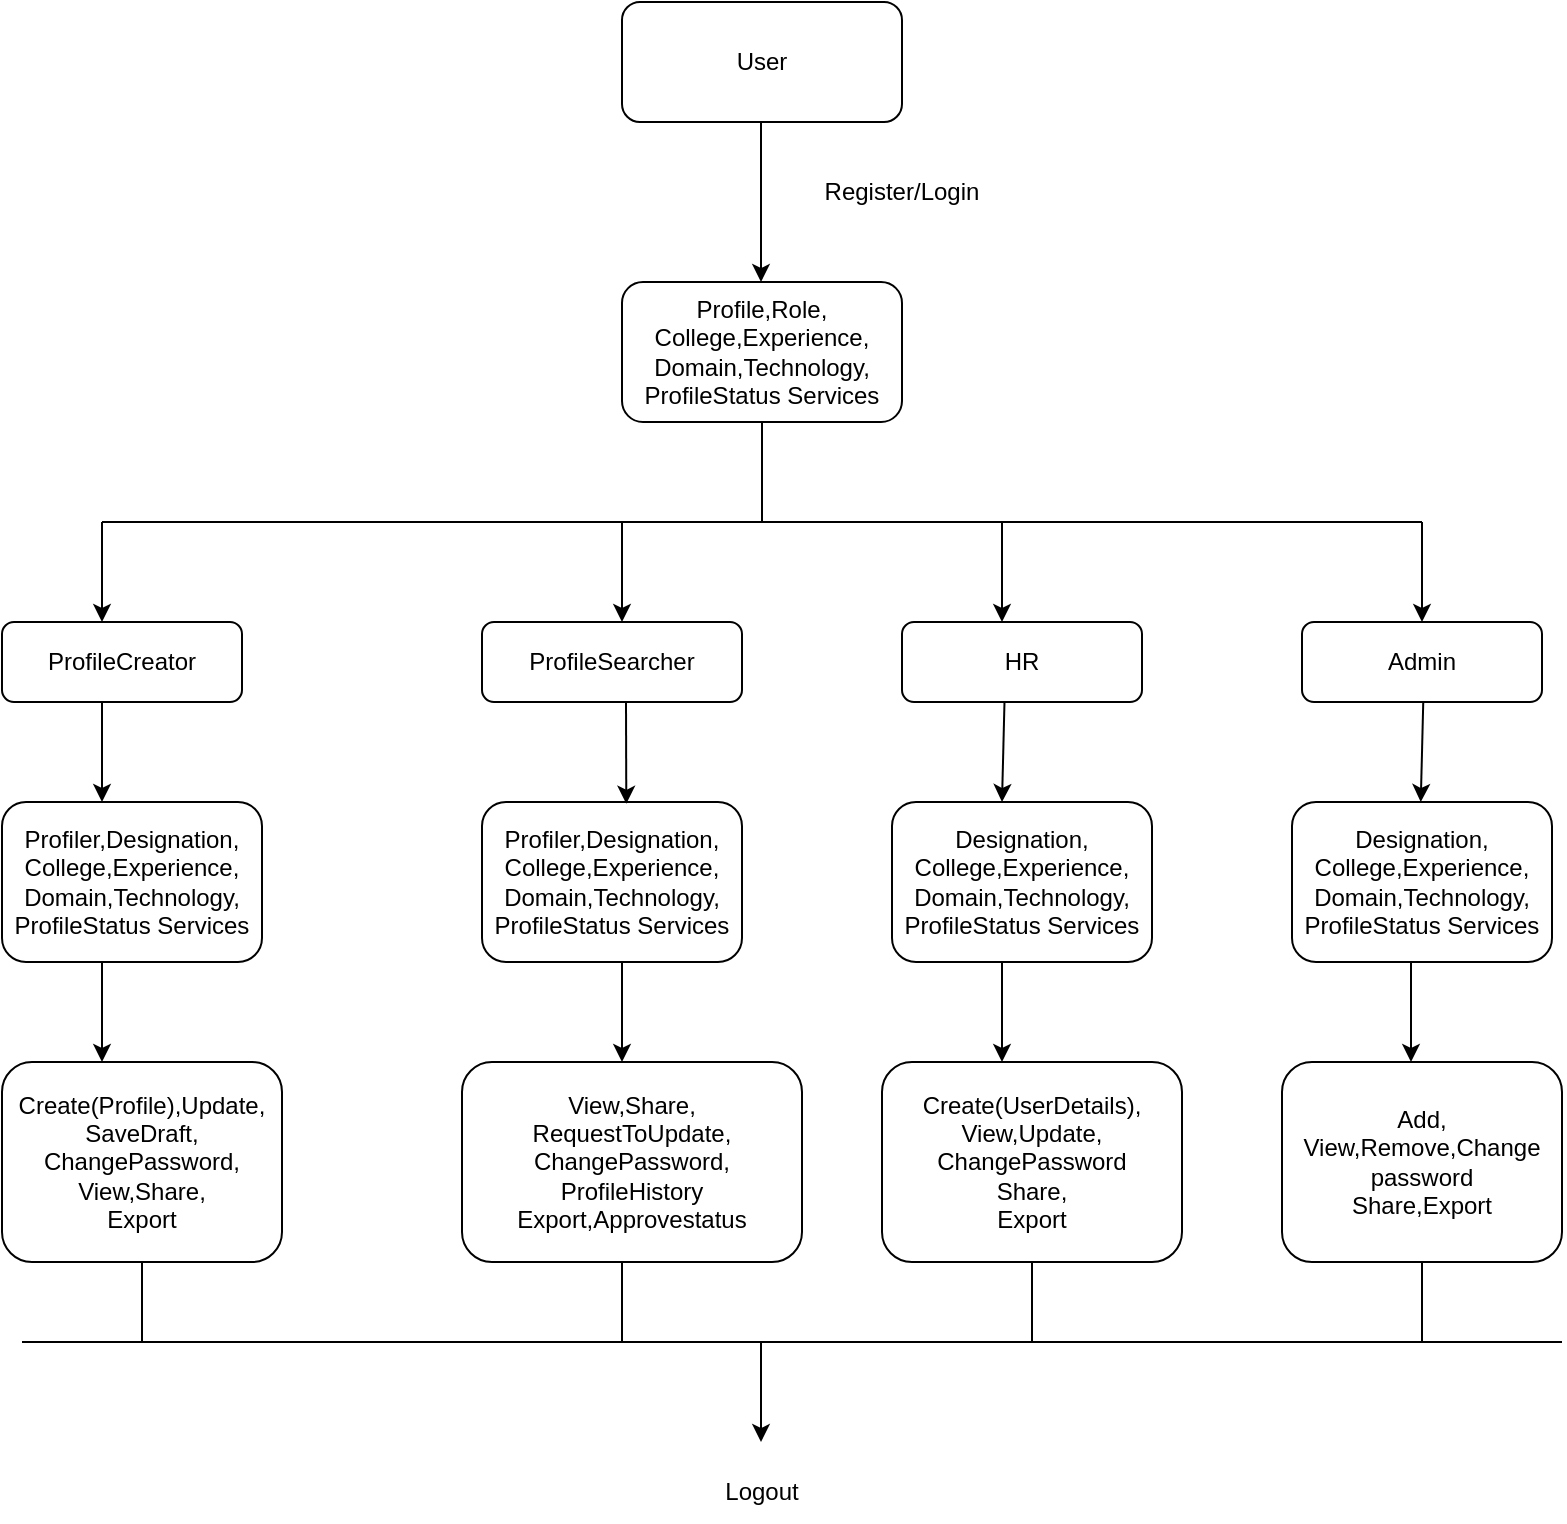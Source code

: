 <mxfile version="17.4.6" type="device"><diagram id="PvPfZ_U6kXpCv3s_aG0h" name="Page-1"><mxGraphModel dx="1635" dy="1035" grid="1" gridSize="10" guides="1" tooltips="1" connect="1" arrows="1" fold="1" page="1" pageScale="1" pageWidth="850" pageHeight="1100" math="0" shadow="0"><root><mxCell id="0"/><mxCell id="1" parent="0"/><mxCell id="SpjW9IZ2gTscKV3Pae1P-1" value="User" style="rounded=1;whiteSpace=wrap;html=1;" parent="1" vertex="1"><mxGeometry x="340" y="200" width="140" height="60" as="geometry"/></mxCell><mxCell id="SpjW9IZ2gTscKV3Pae1P-2" value="" style="endArrow=classic;html=1;rounded=0;" parent="1" edge="1"><mxGeometry width="50" height="50" relative="1" as="geometry"><mxPoint x="409.5" y="260" as="sourcePoint"/><mxPoint x="409.5" y="340" as="targetPoint"/><Array as="points"/></mxGeometry></mxCell><mxCell id="SpjW9IZ2gTscKV3Pae1P-3" value="Register/Login" style="text;html=1;strokeColor=none;fillColor=none;align=center;verticalAlign=middle;whiteSpace=wrap;rounded=0;" parent="1" vertex="1"><mxGeometry x="430" y="280" width="100" height="30" as="geometry"/></mxCell><mxCell id="SpjW9IZ2gTscKV3Pae1P-4" value="Profile,Role,&lt;br&gt;College,Experience,&lt;br&gt;Domain,Technology,&lt;br&gt;ProfileStatus Services" style="rounded=1;whiteSpace=wrap;html=1;" parent="1" vertex="1"><mxGeometry x="340" y="340" width="140" height="70" as="geometry"/></mxCell><mxCell id="SpjW9IZ2gTscKV3Pae1P-6" value="" style="endArrow=none;html=1;rounded=0;exitX=0.5;exitY=1;exitDx=0;exitDy=0;" parent="1" source="SpjW9IZ2gTscKV3Pae1P-4" edge="1"><mxGeometry width="50" height="50" relative="1" as="geometry"><mxPoint x="400" y="690" as="sourcePoint"/><mxPoint x="410" y="460" as="targetPoint"/></mxGeometry></mxCell><mxCell id="SpjW9IZ2gTscKV3Pae1P-7" value="" style="endArrow=none;html=1;rounded=0;" parent="1" edge="1"><mxGeometry width="50" height="50" relative="1" as="geometry"><mxPoint x="80" y="460" as="sourcePoint"/><mxPoint x="740" y="460" as="targetPoint"/></mxGeometry></mxCell><mxCell id="SpjW9IZ2gTscKV3Pae1P-8" value="" style="endArrow=classic;html=1;rounded=0;" parent="1" edge="1"><mxGeometry width="50" height="50" relative="1" as="geometry"><mxPoint x="80" y="460" as="sourcePoint"/><mxPoint x="80" y="510" as="targetPoint"/></mxGeometry></mxCell><mxCell id="SpjW9IZ2gTscKV3Pae1P-9" value="ProfileCreator" style="rounded=1;whiteSpace=wrap;html=1;" parent="1" vertex="1"><mxGeometry x="30" y="510" width="120" height="40" as="geometry"/></mxCell><mxCell id="SpjW9IZ2gTscKV3Pae1P-11" value="" style="endArrow=classic;html=1;rounded=0;" parent="1" edge="1"><mxGeometry width="50" height="50" relative="1" as="geometry"><mxPoint x="80" y="550" as="sourcePoint"/><mxPoint x="80" y="600" as="targetPoint"/></mxGeometry></mxCell><mxCell id="SpjW9IZ2gTscKV3Pae1P-12" value="&lt;span&gt;Profiler,Designation,&lt;/span&gt;&lt;br&gt;&lt;span&gt;College,Experience,&lt;/span&gt;&lt;br&gt;&lt;span&gt;Domain,Technology,&lt;/span&gt;&lt;br&gt;&lt;span&gt;ProfileStatus Services&lt;/span&gt;" style="rounded=1;whiteSpace=wrap;html=1;" parent="1" vertex="1"><mxGeometry x="30" y="600" width="130" height="80" as="geometry"/></mxCell><mxCell id="SpjW9IZ2gTscKV3Pae1P-13" value="" style="endArrow=classic;html=1;rounded=0;" parent="1" edge="1"><mxGeometry width="50" height="50" relative="1" as="geometry"><mxPoint x="80" y="680" as="sourcePoint"/><mxPoint x="80" y="730" as="targetPoint"/></mxGeometry></mxCell><mxCell id="SpjW9IZ2gTscKV3Pae1P-14" value="Create(Profile),Update,&lt;br&gt;SaveDraft,&lt;br&gt;ChangePassword,&lt;br&gt;View,Share,&lt;br&gt;Export" style="rounded=1;whiteSpace=wrap;html=1;" parent="1" vertex="1"><mxGeometry x="30" y="730" width="140" height="100" as="geometry"/></mxCell><mxCell id="SpjW9IZ2gTscKV3Pae1P-15" value="" style="endArrow=classic;html=1;rounded=0;" parent="1" edge="1"><mxGeometry width="50" height="50" relative="1" as="geometry"><mxPoint x="340" y="460" as="sourcePoint"/><mxPoint x="340" y="510" as="targetPoint"/></mxGeometry></mxCell><mxCell id="SpjW9IZ2gTscKV3Pae1P-16" value="ProfileSearcher" style="rounded=1;whiteSpace=wrap;html=1;align=center;" parent="1" vertex="1"><mxGeometry x="270" y="510" width="130" height="40" as="geometry"/></mxCell><mxCell id="SpjW9IZ2gTscKV3Pae1P-18" value="&lt;span&gt;Profiler,Designation,&lt;/span&gt;&lt;br&gt;&lt;span&gt;College,Experience,&lt;/span&gt;&lt;br&gt;&lt;span&gt;Domain,Technology,&lt;/span&gt;&lt;br&gt;&lt;span&gt;ProfileStatus Services&lt;/span&gt;" style="rounded=1;whiteSpace=wrap;html=1;" parent="1" vertex="1"><mxGeometry x="270" y="600" width="130" height="80" as="geometry"/></mxCell><mxCell id="SpjW9IZ2gTscKV3Pae1P-21" value="" style="endArrow=classic;html=1;rounded=0;entryX=0.555;entryY=0.011;entryDx=0;entryDy=0;entryPerimeter=0;" parent="1" target="SpjW9IZ2gTscKV3Pae1P-18" edge="1"><mxGeometry width="50" height="50" relative="1" as="geometry"><mxPoint x="342" y="550" as="sourcePoint"/><mxPoint x="342" y="610" as="targetPoint"/></mxGeometry></mxCell><mxCell id="SpjW9IZ2gTscKV3Pae1P-24" value="View,Share,&lt;br&gt;RequestToUpdate,&lt;br&gt;ChangePassword,&lt;br&gt;ProfileHistory&lt;br&gt;Export,Approvestatus" style="rounded=1;whiteSpace=wrap;html=1;" parent="1" vertex="1"><mxGeometry x="260" y="730" width="170" height="100" as="geometry"/></mxCell><mxCell id="SpjW9IZ2gTscKV3Pae1P-25" value="" style="endArrow=classic;html=1;rounded=0;" parent="1" edge="1"><mxGeometry width="50" height="50" relative="1" as="geometry"><mxPoint x="530" y="460" as="sourcePoint"/><mxPoint x="530" y="510" as="targetPoint"/></mxGeometry></mxCell><mxCell id="SpjW9IZ2gTscKV3Pae1P-28" value="HR" style="rounded=1;whiteSpace=wrap;html=1;align=center;" parent="1" vertex="1"><mxGeometry x="480" y="510" width="120" height="40" as="geometry"/></mxCell><mxCell id="SpjW9IZ2gTscKV3Pae1P-29" value="&lt;span&gt;Designation,&lt;/span&gt;&lt;br&gt;&lt;span&gt;College,Experience,&lt;/span&gt;&lt;br&gt;&lt;span&gt;Domain,Technology,&lt;/span&gt;&lt;br&gt;&lt;span&gt;ProfileStatus Services&lt;/span&gt;" style="rounded=1;whiteSpace=wrap;html=1;" parent="1" vertex="1"><mxGeometry x="475" y="600" width="130" height="80" as="geometry"/></mxCell><mxCell id="SpjW9IZ2gTscKV3Pae1P-32" value="" style="endArrow=classic;html=1;rounded=0;entryX=0.452;entryY=-0.003;entryDx=0;entryDy=0;entryPerimeter=0;" parent="1" edge="1"><mxGeometry width="50" height="50" relative="1" as="geometry"><mxPoint x="531.24" y="550.24" as="sourcePoint"/><mxPoint x="530" y="600" as="targetPoint"/></mxGeometry></mxCell><mxCell id="SpjW9IZ2gTscKV3Pae1P-33" value="Create(UserDetails),&lt;br&gt;View,Update,&lt;br&gt;ChangePassword&lt;br&gt;Share,&lt;br&gt;Export" style="rounded=1;whiteSpace=wrap;html=1;" parent="1" vertex="1"><mxGeometry x="470" y="730" width="150" height="100" as="geometry"/></mxCell><mxCell id="SpjW9IZ2gTscKV3Pae1P-34" value="" style="endArrow=classic;html=1;rounded=0;exitX=0.5;exitY=1;exitDx=0;exitDy=0;" parent="1" edge="1"><mxGeometry width="50" height="50" relative="1" as="geometry"><mxPoint x="530" y="680" as="sourcePoint"/><mxPoint x="530" y="730" as="targetPoint"/></mxGeometry></mxCell><mxCell id="SpjW9IZ2gTscKV3Pae1P-35" value="Admin" style="rounded=1;whiteSpace=wrap;html=1;" parent="1" vertex="1"><mxGeometry x="680" y="510" width="120" height="40" as="geometry"/></mxCell><mxCell id="SpjW9IZ2gTscKV3Pae1P-36" value="" style="endArrow=classic;html=1;rounded=0;" parent="1" edge="1"><mxGeometry width="50" height="50" relative="1" as="geometry"><mxPoint x="740" y="460" as="sourcePoint"/><mxPoint x="740" y="510" as="targetPoint"/></mxGeometry></mxCell><mxCell id="SpjW9IZ2gTscKV3Pae1P-37" value="&lt;span&gt;Designation,&lt;/span&gt;&lt;br&gt;&lt;span&gt;College,Experience,&lt;/span&gt;&lt;br&gt;&lt;span&gt;Domain,Technology,&lt;/span&gt;&lt;br&gt;&lt;span&gt;ProfileStatus Services&lt;/span&gt;" style="rounded=1;whiteSpace=wrap;html=1;" parent="1" vertex="1"><mxGeometry x="675" y="600" width="130" height="80" as="geometry"/></mxCell><mxCell id="SpjW9IZ2gTscKV3Pae1P-38" value="Add,&lt;br&gt;View,Remove,Change password&lt;br&gt;Share,Export" style="rounded=1;whiteSpace=wrap;html=1;" parent="1" vertex="1"><mxGeometry x="670" y="730" width="140" height="100" as="geometry"/></mxCell><mxCell id="SpjW9IZ2gTscKV3Pae1P-39" value="" style="endArrow=classic;html=1;rounded=0;entryX=0.452;entryY=-0.003;entryDx=0;entryDy=0;entryPerimeter=0;" parent="1" edge="1"><mxGeometry width="50" height="50" relative="1" as="geometry"><mxPoint x="740.62" y="550.24" as="sourcePoint"/><mxPoint x="739.38" y="600" as="targetPoint"/></mxGeometry></mxCell><mxCell id="SpjW9IZ2gTscKV3Pae1P-40" value="" style="endArrow=classic;html=1;rounded=0;exitX=0.5;exitY=1;exitDx=0;exitDy=0;" parent="1" edge="1"><mxGeometry width="50" height="50" relative="1" as="geometry"><mxPoint x="734.5" y="680" as="sourcePoint"/><mxPoint x="734.5" y="730" as="targetPoint"/></mxGeometry></mxCell><mxCell id="SpjW9IZ2gTscKV3Pae1P-43" value="" style="endArrow=classic;html=1;rounded=0;exitX=0.5;exitY=1;exitDx=0;exitDy=0;" parent="1" edge="1"><mxGeometry width="50" height="50" relative="1" as="geometry"><mxPoint x="340" y="680" as="sourcePoint"/><mxPoint x="340" y="730" as="targetPoint"/></mxGeometry></mxCell><mxCell id="SpjW9IZ2gTscKV3Pae1P-45" value="" style="endArrow=none;html=1;rounded=0;" parent="1" edge="1"><mxGeometry width="50" height="50" relative="1" as="geometry"><mxPoint x="40" y="870" as="sourcePoint"/><mxPoint x="810" y="870" as="targetPoint"/></mxGeometry></mxCell><mxCell id="SpjW9IZ2gTscKV3Pae1P-49" value="" style="endArrow=none;html=1;rounded=0;" parent="1" edge="1"><mxGeometry width="50" height="50" relative="1" as="geometry"><mxPoint x="340" y="830" as="sourcePoint"/><mxPoint x="340" y="870" as="targetPoint"/></mxGeometry></mxCell><mxCell id="SpjW9IZ2gTscKV3Pae1P-50" value="" style="endArrow=none;html=1;rounded=0;exitX=0.5;exitY=1;exitDx=0;exitDy=0;" parent="1" source="SpjW9IZ2gTscKV3Pae1P-14" edge="1"><mxGeometry width="50" height="50" relative="1" as="geometry"><mxPoint x="350" y="840" as="sourcePoint"/><mxPoint x="100" y="870" as="targetPoint"/></mxGeometry></mxCell><mxCell id="SpjW9IZ2gTscKV3Pae1P-51" value="" style="endArrow=none;html=1;rounded=0;exitX=0.5;exitY=1;exitDx=0;exitDy=0;" parent="1" source="SpjW9IZ2gTscKV3Pae1P-33" edge="1"><mxGeometry width="50" height="50" relative="1" as="geometry"><mxPoint x="400" y="700" as="sourcePoint"/><mxPoint x="545" y="870" as="targetPoint"/></mxGeometry></mxCell><mxCell id="SpjW9IZ2gTscKV3Pae1P-52" value="" style="endArrow=none;html=1;rounded=0;exitX=0.5;exitY=1;exitDx=0;exitDy=0;" parent="1" source="SpjW9IZ2gTscKV3Pae1P-38" edge="1"><mxGeometry width="50" height="50" relative="1" as="geometry"><mxPoint x="360" y="850" as="sourcePoint"/><mxPoint x="740" y="870" as="targetPoint"/></mxGeometry></mxCell><mxCell id="SpjW9IZ2gTscKV3Pae1P-53" value="" style="endArrow=classic;html=1;rounded=0;" parent="1" edge="1"><mxGeometry width="50" height="50" relative="1" as="geometry"><mxPoint x="409.5" y="870" as="sourcePoint"/><mxPoint x="409.5" y="920" as="targetPoint"/></mxGeometry></mxCell><mxCell id="SpjW9IZ2gTscKV3Pae1P-54" value="Logout" style="text;html=1;strokeColor=none;fillColor=none;align=center;verticalAlign=middle;whiteSpace=wrap;rounded=0;" parent="1" vertex="1"><mxGeometry x="380" y="930" width="60" height="30" as="geometry"/></mxCell></root></mxGraphModel></diagram></mxfile>